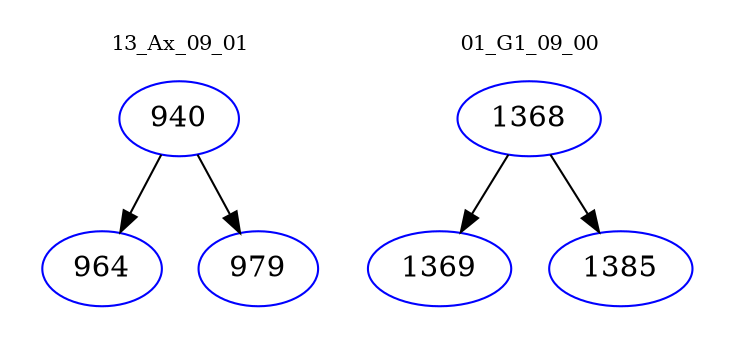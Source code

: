 digraph{
subgraph cluster_0 {
color = white
label = "13_Ax_09_01";
fontsize=10;
T0_940 [label="940", color="blue"]
T0_940 -> T0_964 [color="black"]
T0_964 [label="964", color="blue"]
T0_940 -> T0_979 [color="black"]
T0_979 [label="979", color="blue"]
}
subgraph cluster_1 {
color = white
label = "01_G1_09_00";
fontsize=10;
T1_1368 [label="1368", color="blue"]
T1_1368 -> T1_1369 [color="black"]
T1_1369 [label="1369", color="blue"]
T1_1368 -> T1_1385 [color="black"]
T1_1385 [label="1385", color="blue"]
}
}

